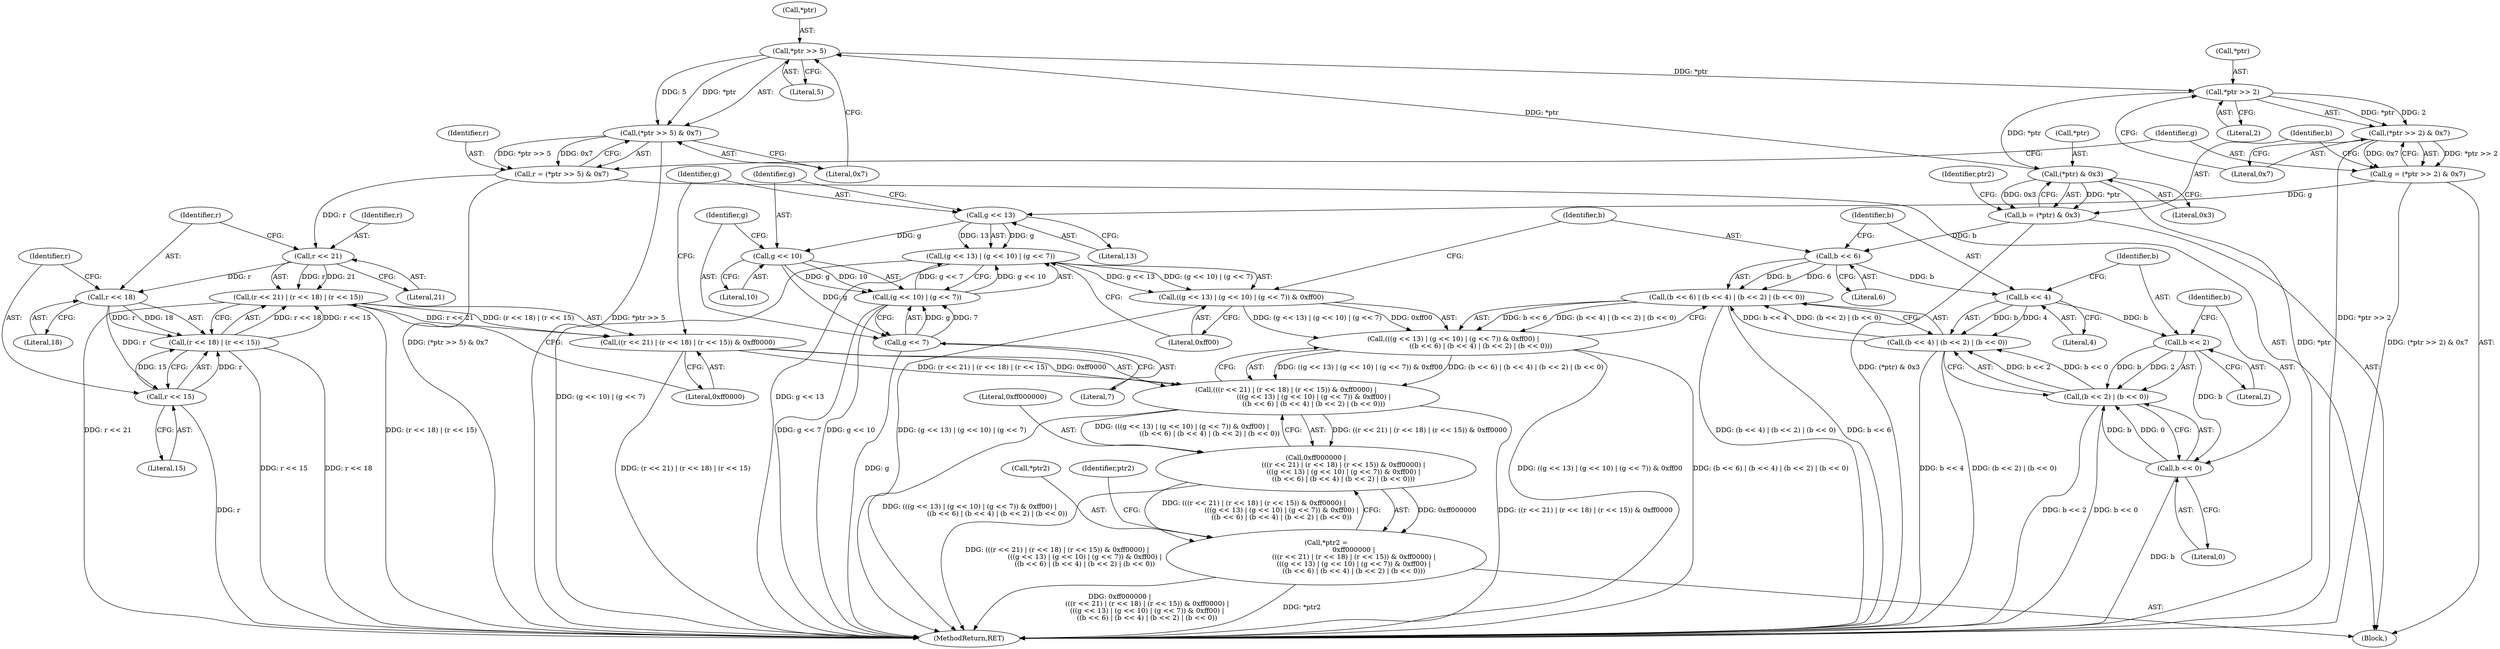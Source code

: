digraph "0_enlightment_c21beaf1780cf3ca291735ae7d58a3dde63277a2@pointer" {
"1001500" [label="(Call,*ptr >> 5)"];
"1001515" [label="(Call,(*ptr) & 0x3)"];
"1001508" [label="(Call,*ptr >> 2)"];
"1001500" [label="(Call,*ptr >> 5)"];
"1001499" [label="(Call,(*ptr >> 5) & 0x7)"];
"1001497" [label="(Call,r = (*ptr >> 5) & 0x7)"];
"1001527" [label="(Call,r << 21)"];
"1001526" [label="(Call,(r << 21) | (r << 18) | (r << 15))"];
"1001525" [label="(Call,((r << 21) | (r << 18) | (r << 15)) & 0xff0000)"];
"1001524" [label="(Call,(((r << 21) | (r << 18) | (r << 15)) & 0xff0000) |\n                          (((g << 13) | (g << 10) | (g << 7)) & 0xff00) |\n                          ((b << 6) | (b << 4) | (b << 2) | (b << 0)))"];
"1001522" [label="(Call,0xff000000 |\n                          (((r << 21) | (r << 18) | (r << 15)) & 0xff0000) |\n                          (((g << 13) | (g << 10) | (g << 7)) & 0xff00) |\n                          ((b << 6) | (b << 4) | (b << 2) | (b << 0)))"];
"1001519" [label="(Call,*ptr2 =\n                          0xff000000 |\n                          (((r << 21) | (r << 18) | (r << 15)) & 0xff0000) |\n                          (((g << 13) | (g << 10) | (g << 7)) & 0xff00) |\n                          ((b << 6) | (b << 4) | (b << 2) | (b << 0)))"];
"1001531" [label="(Call,r << 18)"];
"1001530" [label="(Call,(r << 18) | (r << 15))"];
"1001534" [label="(Call,r << 15)"];
"1001507" [label="(Call,(*ptr >> 2) & 0x7)"];
"1001505" [label="(Call,g = (*ptr >> 2) & 0x7)"];
"1001541" [label="(Call,g << 13)"];
"1001540" [label="(Call,(g << 13) | (g << 10) | (g << 7))"];
"1001539" [label="(Call,((g << 13) | (g << 10) | (g << 7)) & 0xff00)"];
"1001538" [label="(Call,(((g << 13) | (g << 10) | (g << 7)) & 0xff00) |\n                          ((b << 6) | (b << 4) | (b << 2) | (b << 0)))"];
"1001545" [label="(Call,g << 10)"];
"1001544" [label="(Call,(g << 10) | (g << 7))"];
"1001548" [label="(Call,g << 7)"];
"1001513" [label="(Call,b = (*ptr) & 0x3)"];
"1001553" [label="(Call,b << 6)"];
"1001552" [label="(Call,(b << 6) | (b << 4) | (b << 2) | (b << 0))"];
"1001557" [label="(Call,b << 4)"];
"1001556" [label="(Call,(b << 4) | (b << 2) | (b << 0))"];
"1001561" [label="(Call,b << 2)"];
"1001560" [label="(Call,(b << 2) | (b << 0))"];
"1001564" [label="(Call,b << 0)"];
"1001545" [label="(Call,g << 10)"];
"1001559" [label="(Literal,4)"];
"1001499" [label="(Call,(*ptr >> 5) & 0x7)"];
"1001542" [label="(Identifier,g)"];
"1001523" [label="(Literal,0xff000000)"];
"1001503" [label="(Literal,5)"];
"1001506" [label="(Identifier,g)"];
"1001514" [label="(Identifier,b)"];
"1001512" [label="(Literal,0x7)"];
"1001541" [label="(Call,g << 13)"];
"1001524" [label="(Call,(((r << 21) | (r << 18) | (r << 15)) & 0xff0000) |\n                          (((g << 13) | (g << 10) | (g << 7)) & 0xff00) |\n                          ((b << 6) | (b << 4) | (b << 2) | (b << 0)))"];
"1001554" [label="(Identifier,b)"];
"1001566" [label="(Literal,0)"];
"1001568" [label="(Identifier,ptr2)"];
"1001501" [label="(Call,*ptr)"];
"1001551" [label="(Literal,0xff00)"];
"1001519" [label="(Call,*ptr2 =\n                          0xff000000 |\n                          (((r << 21) | (r << 18) | (r << 15)) & 0xff0000) |\n                          (((g << 13) | (g << 10) | (g << 7)) & 0xff00) |\n                          ((b << 6) | (b << 4) | (b << 2) | (b << 0)))"];
"1001549" [label="(Identifier,g)"];
"1001504" [label="(Literal,0x7)"];
"1001521" [label="(Identifier,ptr2)"];
"1001565" [label="(Identifier,b)"];
"1001498" [label="(Identifier,r)"];
"1001531" [label="(Call,r << 18)"];
"1001537" [label="(Literal,0xff0000)"];
"1001507" [label="(Call,(*ptr >> 2) & 0x7)"];
"1001534" [label="(Call,r << 15)"];
"1001548" [label="(Call,g << 7)"];
"1001556" [label="(Call,(b << 4) | (b << 2) | (b << 0))"];
"1001497" [label="(Call,r = (*ptr >> 5) & 0x7)"];
"1001533" [label="(Literal,18)"];
"1001505" [label="(Call,g = (*ptr >> 2) & 0x7)"];
"1001544" [label="(Call,(g << 10) | (g << 7))"];
"1001525" [label="(Call,((r << 21) | (r << 18) | (r << 15)) & 0xff0000)"];
"1001518" [label="(Literal,0x3)"];
"1001522" [label="(Call,0xff000000 |\n                          (((r << 21) | (r << 18) | (r << 15)) & 0xff0000) |\n                          (((g << 13) | (g << 10) | (g << 7)) & 0xff00) |\n                          ((b << 6) | (b << 4) | (b << 2) | (b << 0)))"];
"1001530" [label="(Call,(r << 18) | (r << 15))"];
"1001552" [label="(Call,(b << 6) | (b << 4) | (b << 2) | (b << 0))"];
"1001555" [label="(Literal,6)"];
"1001528" [label="(Identifier,r)"];
"1001553" [label="(Call,b << 6)"];
"1001520" [label="(Call,*ptr2)"];
"1001508" [label="(Call,*ptr >> 2)"];
"1001547" [label="(Literal,10)"];
"1001536" [label="(Literal,15)"];
"1001546" [label="(Identifier,g)"];
"1001560" [label="(Call,(b << 2) | (b << 0))"];
"1001526" [label="(Call,(r << 21) | (r << 18) | (r << 15))"];
"1001529" [label="(Literal,21)"];
"1001538" [label="(Call,(((g << 13) | (g << 10) | (g << 7)) & 0xff00) |\n                          ((b << 6) | (b << 4) | (b << 2) | (b << 0)))"];
"1001557" [label="(Call,b << 4)"];
"1001515" [label="(Call,(*ptr) & 0x3)"];
"1001540" [label="(Call,(g << 13) | (g << 10) | (g << 7))"];
"1001562" [label="(Identifier,b)"];
"1001500" [label="(Call,*ptr >> 5)"];
"1001493" [label="(Block,)"];
"1001558" [label="(Identifier,b)"];
"1001563" [label="(Literal,2)"];
"1001770" [label="(MethodReturn,RET)"];
"1001532" [label="(Identifier,r)"];
"1001535" [label="(Identifier,r)"];
"1001550" [label="(Literal,7)"];
"1001511" [label="(Literal,2)"];
"1001564" [label="(Call,b << 0)"];
"1001513" [label="(Call,b = (*ptr) & 0x3)"];
"1001527" [label="(Call,r << 21)"];
"1001516" [label="(Call,*ptr)"];
"1001543" [label="(Literal,13)"];
"1001539" [label="(Call,((g << 13) | (g << 10) | (g << 7)) & 0xff00)"];
"1001561" [label="(Call,b << 2)"];
"1001509" [label="(Call,*ptr)"];
"1001500" -> "1001499"  [label="AST: "];
"1001500" -> "1001503"  [label="CFG: "];
"1001501" -> "1001500"  [label="AST: "];
"1001503" -> "1001500"  [label="AST: "];
"1001504" -> "1001500"  [label="CFG: "];
"1001500" -> "1001499"  [label="DDG: *ptr"];
"1001500" -> "1001499"  [label="DDG: 5"];
"1001515" -> "1001500"  [label="DDG: *ptr"];
"1001500" -> "1001508"  [label="DDG: *ptr"];
"1001515" -> "1001513"  [label="AST: "];
"1001515" -> "1001518"  [label="CFG: "];
"1001516" -> "1001515"  [label="AST: "];
"1001518" -> "1001515"  [label="AST: "];
"1001513" -> "1001515"  [label="CFG: "];
"1001515" -> "1001770"  [label="DDG: *ptr"];
"1001515" -> "1001513"  [label="DDG: *ptr"];
"1001515" -> "1001513"  [label="DDG: 0x3"];
"1001508" -> "1001515"  [label="DDG: *ptr"];
"1001508" -> "1001507"  [label="AST: "];
"1001508" -> "1001511"  [label="CFG: "];
"1001509" -> "1001508"  [label="AST: "];
"1001511" -> "1001508"  [label="AST: "];
"1001512" -> "1001508"  [label="CFG: "];
"1001508" -> "1001507"  [label="DDG: *ptr"];
"1001508" -> "1001507"  [label="DDG: 2"];
"1001499" -> "1001497"  [label="AST: "];
"1001499" -> "1001504"  [label="CFG: "];
"1001504" -> "1001499"  [label="AST: "];
"1001497" -> "1001499"  [label="CFG: "];
"1001499" -> "1001770"  [label="DDG: *ptr >> 5"];
"1001499" -> "1001497"  [label="DDG: *ptr >> 5"];
"1001499" -> "1001497"  [label="DDG: 0x7"];
"1001497" -> "1001493"  [label="AST: "];
"1001498" -> "1001497"  [label="AST: "];
"1001506" -> "1001497"  [label="CFG: "];
"1001497" -> "1001770"  [label="DDG: (*ptr >> 5) & 0x7"];
"1001497" -> "1001527"  [label="DDG: r"];
"1001527" -> "1001526"  [label="AST: "];
"1001527" -> "1001529"  [label="CFG: "];
"1001528" -> "1001527"  [label="AST: "];
"1001529" -> "1001527"  [label="AST: "];
"1001532" -> "1001527"  [label="CFG: "];
"1001527" -> "1001526"  [label="DDG: r"];
"1001527" -> "1001526"  [label="DDG: 21"];
"1001527" -> "1001531"  [label="DDG: r"];
"1001526" -> "1001525"  [label="AST: "];
"1001526" -> "1001530"  [label="CFG: "];
"1001530" -> "1001526"  [label="AST: "];
"1001537" -> "1001526"  [label="CFG: "];
"1001526" -> "1001770"  [label="DDG: (r << 18) | (r << 15)"];
"1001526" -> "1001770"  [label="DDG: r << 21"];
"1001526" -> "1001525"  [label="DDG: r << 21"];
"1001526" -> "1001525"  [label="DDG: (r << 18) | (r << 15)"];
"1001530" -> "1001526"  [label="DDG: r << 18"];
"1001530" -> "1001526"  [label="DDG: r << 15"];
"1001525" -> "1001524"  [label="AST: "];
"1001525" -> "1001537"  [label="CFG: "];
"1001537" -> "1001525"  [label="AST: "];
"1001542" -> "1001525"  [label="CFG: "];
"1001525" -> "1001770"  [label="DDG: (r << 21) | (r << 18) | (r << 15)"];
"1001525" -> "1001524"  [label="DDG: (r << 21) | (r << 18) | (r << 15)"];
"1001525" -> "1001524"  [label="DDG: 0xff0000"];
"1001524" -> "1001522"  [label="AST: "];
"1001524" -> "1001538"  [label="CFG: "];
"1001538" -> "1001524"  [label="AST: "];
"1001522" -> "1001524"  [label="CFG: "];
"1001524" -> "1001770"  [label="DDG: ((r << 21) | (r << 18) | (r << 15)) & 0xff0000"];
"1001524" -> "1001770"  [label="DDG: (((g << 13) | (g << 10) | (g << 7)) & 0xff00) |\n                          ((b << 6) | (b << 4) | (b << 2) | (b << 0))"];
"1001524" -> "1001522"  [label="DDG: ((r << 21) | (r << 18) | (r << 15)) & 0xff0000"];
"1001524" -> "1001522"  [label="DDG: (((g << 13) | (g << 10) | (g << 7)) & 0xff00) |\n                          ((b << 6) | (b << 4) | (b << 2) | (b << 0))"];
"1001538" -> "1001524"  [label="DDG: ((g << 13) | (g << 10) | (g << 7)) & 0xff00"];
"1001538" -> "1001524"  [label="DDG: (b << 6) | (b << 4) | (b << 2) | (b << 0)"];
"1001522" -> "1001519"  [label="AST: "];
"1001523" -> "1001522"  [label="AST: "];
"1001519" -> "1001522"  [label="CFG: "];
"1001522" -> "1001770"  [label="DDG: (((r << 21) | (r << 18) | (r << 15)) & 0xff0000) |\n                          (((g << 13) | (g << 10) | (g << 7)) & 0xff00) |\n                          ((b << 6) | (b << 4) | (b << 2) | (b << 0))"];
"1001522" -> "1001519"  [label="DDG: 0xff000000"];
"1001522" -> "1001519"  [label="DDG: (((r << 21) | (r << 18) | (r << 15)) & 0xff0000) |\n                          (((g << 13) | (g << 10) | (g << 7)) & 0xff00) |\n                          ((b << 6) | (b << 4) | (b << 2) | (b << 0))"];
"1001519" -> "1001493"  [label="AST: "];
"1001520" -> "1001519"  [label="AST: "];
"1001568" -> "1001519"  [label="CFG: "];
"1001519" -> "1001770"  [label="DDG: *ptr2"];
"1001519" -> "1001770"  [label="DDG: 0xff000000 |\n                          (((r << 21) | (r << 18) | (r << 15)) & 0xff0000) |\n                          (((g << 13) | (g << 10) | (g << 7)) & 0xff00) |\n                          ((b << 6) | (b << 4) | (b << 2) | (b << 0))"];
"1001531" -> "1001530"  [label="AST: "];
"1001531" -> "1001533"  [label="CFG: "];
"1001532" -> "1001531"  [label="AST: "];
"1001533" -> "1001531"  [label="AST: "];
"1001535" -> "1001531"  [label="CFG: "];
"1001531" -> "1001530"  [label="DDG: r"];
"1001531" -> "1001530"  [label="DDG: 18"];
"1001531" -> "1001534"  [label="DDG: r"];
"1001530" -> "1001534"  [label="CFG: "];
"1001534" -> "1001530"  [label="AST: "];
"1001530" -> "1001770"  [label="DDG: r << 18"];
"1001530" -> "1001770"  [label="DDG: r << 15"];
"1001534" -> "1001530"  [label="DDG: r"];
"1001534" -> "1001530"  [label="DDG: 15"];
"1001534" -> "1001536"  [label="CFG: "];
"1001535" -> "1001534"  [label="AST: "];
"1001536" -> "1001534"  [label="AST: "];
"1001534" -> "1001770"  [label="DDG: r"];
"1001507" -> "1001505"  [label="AST: "];
"1001507" -> "1001512"  [label="CFG: "];
"1001512" -> "1001507"  [label="AST: "];
"1001505" -> "1001507"  [label="CFG: "];
"1001507" -> "1001770"  [label="DDG: *ptr >> 2"];
"1001507" -> "1001505"  [label="DDG: *ptr >> 2"];
"1001507" -> "1001505"  [label="DDG: 0x7"];
"1001505" -> "1001493"  [label="AST: "];
"1001506" -> "1001505"  [label="AST: "];
"1001514" -> "1001505"  [label="CFG: "];
"1001505" -> "1001770"  [label="DDG: (*ptr >> 2) & 0x7"];
"1001505" -> "1001541"  [label="DDG: g"];
"1001541" -> "1001540"  [label="AST: "];
"1001541" -> "1001543"  [label="CFG: "];
"1001542" -> "1001541"  [label="AST: "];
"1001543" -> "1001541"  [label="AST: "];
"1001546" -> "1001541"  [label="CFG: "];
"1001541" -> "1001540"  [label="DDG: g"];
"1001541" -> "1001540"  [label="DDG: 13"];
"1001541" -> "1001545"  [label="DDG: g"];
"1001540" -> "1001539"  [label="AST: "];
"1001540" -> "1001544"  [label="CFG: "];
"1001544" -> "1001540"  [label="AST: "];
"1001551" -> "1001540"  [label="CFG: "];
"1001540" -> "1001770"  [label="DDG: (g << 10) | (g << 7)"];
"1001540" -> "1001770"  [label="DDG: g << 13"];
"1001540" -> "1001539"  [label="DDG: g << 13"];
"1001540" -> "1001539"  [label="DDG: (g << 10) | (g << 7)"];
"1001544" -> "1001540"  [label="DDG: g << 10"];
"1001544" -> "1001540"  [label="DDG: g << 7"];
"1001539" -> "1001538"  [label="AST: "];
"1001539" -> "1001551"  [label="CFG: "];
"1001551" -> "1001539"  [label="AST: "];
"1001554" -> "1001539"  [label="CFG: "];
"1001539" -> "1001770"  [label="DDG: (g << 13) | (g << 10) | (g << 7)"];
"1001539" -> "1001538"  [label="DDG: (g << 13) | (g << 10) | (g << 7)"];
"1001539" -> "1001538"  [label="DDG: 0xff00"];
"1001538" -> "1001552"  [label="CFG: "];
"1001552" -> "1001538"  [label="AST: "];
"1001538" -> "1001770"  [label="DDG: ((g << 13) | (g << 10) | (g << 7)) & 0xff00"];
"1001538" -> "1001770"  [label="DDG: (b << 6) | (b << 4) | (b << 2) | (b << 0)"];
"1001552" -> "1001538"  [label="DDG: b << 6"];
"1001552" -> "1001538"  [label="DDG: (b << 4) | (b << 2) | (b << 0)"];
"1001545" -> "1001544"  [label="AST: "];
"1001545" -> "1001547"  [label="CFG: "];
"1001546" -> "1001545"  [label="AST: "];
"1001547" -> "1001545"  [label="AST: "];
"1001549" -> "1001545"  [label="CFG: "];
"1001545" -> "1001544"  [label="DDG: g"];
"1001545" -> "1001544"  [label="DDG: 10"];
"1001545" -> "1001548"  [label="DDG: g"];
"1001544" -> "1001548"  [label="CFG: "];
"1001548" -> "1001544"  [label="AST: "];
"1001544" -> "1001770"  [label="DDG: g << 10"];
"1001544" -> "1001770"  [label="DDG: g << 7"];
"1001548" -> "1001544"  [label="DDG: g"];
"1001548" -> "1001544"  [label="DDG: 7"];
"1001548" -> "1001550"  [label="CFG: "];
"1001549" -> "1001548"  [label="AST: "];
"1001550" -> "1001548"  [label="AST: "];
"1001548" -> "1001770"  [label="DDG: g"];
"1001513" -> "1001493"  [label="AST: "];
"1001514" -> "1001513"  [label="AST: "];
"1001521" -> "1001513"  [label="CFG: "];
"1001513" -> "1001770"  [label="DDG: (*ptr) & 0x3"];
"1001513" -> "1001553"  [label="DDG: b"];
"1001553" -> "1001552"  [label="AST: "];
"1001553" -> "1001555"  [label="CFG: "];
"1001554" -> "1001553"  [label="AST: "];
"1001555" -> "1001553"  [label="AST: "];
"1001558" -> "1001553"  [label="CFG: "];
"1001553" -> "1001552"  [label="DDG: b"];
"1001553" -> "1001552"  [label="DDG: 6"];
"1001553" -> "1001557"  [label="DDG: b"];
"1001552" -> "1001556"  [label="CFG: "];
"1001556" -> "1001552"  [label="AST: "];
"1001552" -> "1001770"  [label="DDG: (b << 4) | (b << 2) | (b << 0)"];
"1001552" -> "1001770"  [label="DDG: b << 6"];
"1001556" -> "1001552"  [label="DDG: b << 4"];
"1001556" -> "1001552"  [label="DDG: (b << 2) | (b << 0)"];
"1001557" -> "1001556"  [label="AST: "];
"1001557" -> "1001559"  [label="CFG: "];
"1001558" -> "1001557"  [label="AST: "];
"1001559" -> "1001557"  [label="AST: "];
"1001562" -> "1001557"  [label="CFG: "];
"1001557" -> "1001556"  [label="DDG: b"];
"1001557" -> "1001556"  [label="DDG: 4"];
"1001557" -> "1001561"  [label="DDG: b"];
"1001556" -> "1001560"  [label="CFG: "];
"1001560" -> "1001556"  [label="AST: "];
"1001556" -> "1001770"  [label="DDG: b << 4"];
"1001556" -> "1001770"  [label="DDG: (b << 2) | (b << 0)"];
"1001560" -> "1001556"  [label="DDG: b << 2"];
"1001560" -> "1001556"  [label="DDG: b << 0"];
"1001561" -> "1001560"  [label="AST: "];
"1001561" -> "1001563"  [label="CFG: "];
"1001562" -> "1001561"  [label="AST: "];
"1001563" -> "1001561"  [label="AST: "];
"1001565" -> "1001561"  [label="CFG: "];
"1001561" -> "1001560"  [label="DDG: b"];
"1001561" -> "1001560"  [label="DDG: 2"];
"1001561" -> "1001564"  [label="DDG: b"];
"1001560" -> "1001564"  [label="CFG: "];
"1001564" -> "1001560"  [label="AST: "];
"1001560" -> "1001770"  [label="DDG: b << 2"];
"1001560" -> "1001770"  [label="DDG: b << 0"];
"1001564" -> "1001560"  [label="DDG: b"];
"1001564" -> "1001560"  [label="DDG: 0"];
"1001564" -> "1001566"  [label="CFG: "];
"1001565" -> "1001564"  [label="AST: "];
"1001566" -> "1001564"  [label="AST: "];
"1001564" -> "1001770"  [label="DDG: b"];
}
